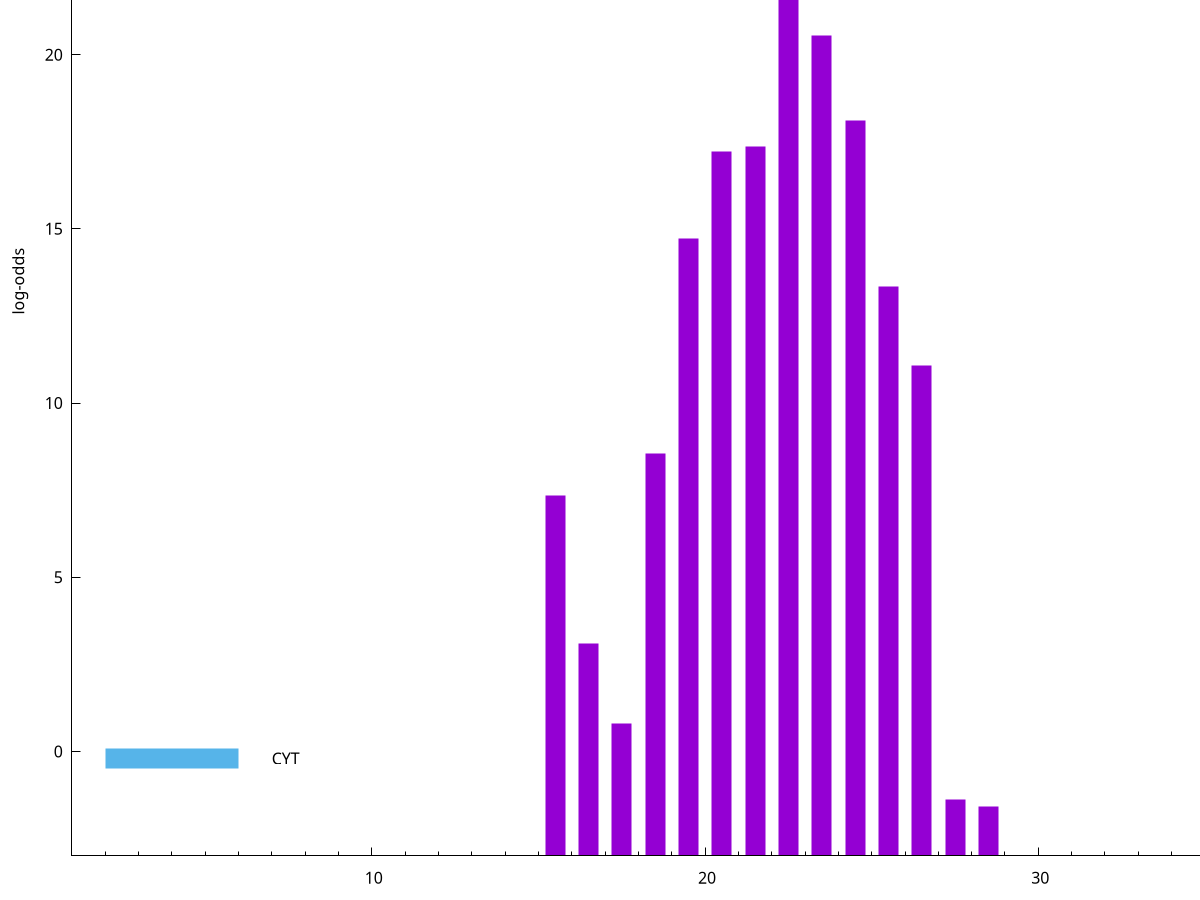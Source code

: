 set title "LipoP predictions for SRR5666568.gff"
set size 2., 1.4
set xrange [1:70] 
set mxtics 10
set yrange [-3:30]
set y2range [0:33]
set ylabel "log-odds"
set term postscript eps color solid "Helvetica" 30
set output "SRR5666568.gff263.eps"
set arrow from 2,28.2721 to 6,28.2721 nohead lt 1 lw 20
set label "SpI" at 7,28.2721
set arrow from 2,-0.200913 to 6,-0.200913 nohead lt 3 lw 20
set label "CYT" at 7,-0.200913
set arrow from 2,28.2721 to 6,28.2721 nohead lt 1 lw 20
set label "SpI" at 7,28.2721
# NOTE: The scores below are the log-odds scores with the threshold
# NOTE: subtracted (a hack to make gnuplot make the histogram all
# NOTE: look nice).
plot "-" axes x1y2 title "" with impulses lt 1 lw 20
22.500000 31.262400
23.500000 23.538400
24.500000 21.102300
21.500000 20.362200
20.500000 20.210900
19.500000 17.733500
25.500000 16.348900
26.500000 14.087000
18.500000 11.542250
15.500000 10.349440
16.500000 6.107760
17.500000 3.794629
27.500000 1.618580
28.500000 1.421430
e
exit
